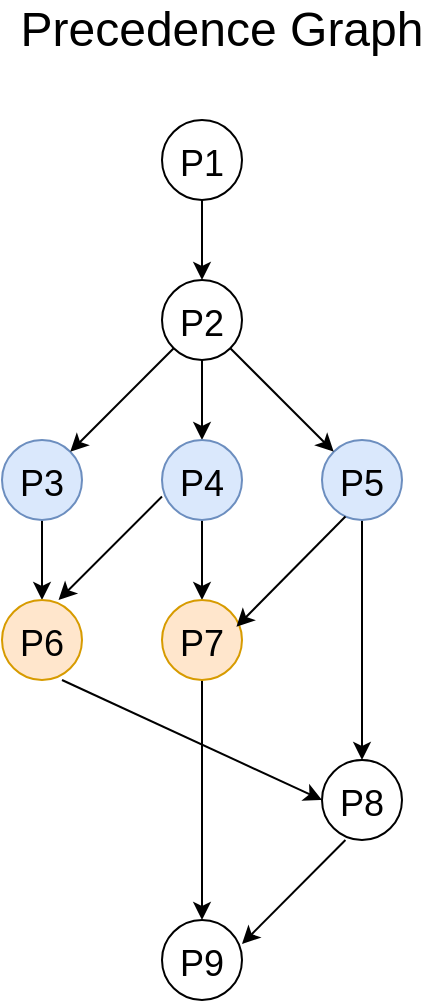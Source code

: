 <mxfile version="20.1.1" type="device" pages="3"><diagram id="eyRFxHHJloHG1FlrO1kA" name="Precedence graph"><mxGraphModel dx="1038" dy="571" grid="1" gridSize="10" guides="1" tooltips="1" connect="1" arrows="1" fold="1" page="1" pageScale="1" pageWidth="827" pageHeight="1169" math="0" shadow="0"><root><mxCell id="0"/><mxCell id="1" parent="0"/><mxCell id="uyvANpu6UTvU_eHfuePQ-1" value="&lt;font style=&quot;font-size: 24px;&quot;&gt;Precedence Graph&lt;/font&gt;" style="text;html=1;strokeColor=none;fillColor=none;align=center;verticalAlign=middle;whiteSpace=wrap;rounded=0;" vertex="1" parent="1"><mxGeometry x="320" y="100" width="220" height="30" as="geometry"/></mxCell><mxCell id="uyvANpu6UTvU_eHfuePQ-8" value="" style="edgeStyle=orthogonalEdgeStyle;rounded=0;orthogonalLoop=1;jettySize=auto;html=1;fontSize=18;" edge="1" parent="1" source="uyvANpu6UTvU_eHfuePQ-2" target="uyvANpu6UTvU_eHfuePQ-3"><mxGeometry relative="1" as="geometry"/></mxCell><mxCell id="uyvANpu6UTvU_eHfuePQ-2" value="&lt;font style=&quot;font-size: 18px;&quot;&gt;P1&lt;/font&gt;" style="ellipse;whiteSpace=wrap;html=1;aspect=fixed;fontSize=24;" vertex="1" parent="1"><mxGeometry x="400" y="160" width="40" height="40" as="geometry"/></mxCell><mxCell id="uyvANpu6UTvU_eHfuePQ-16" style="edgeStyle=orthogonalEdgeStyle;rounded=0;orthogonalLoop=1;jettySize=auto;html=1;exitX=0.5;exitY=1;exitDx=0;exitDy=0;entryX=0.5;entryY=0;entryDx=0;entryDy=0;fontSize=18;" edge="1" parent="1" source="uyvANpu6UTvU_eHfuePQ-3" target="uyvANpu6UTvU_eHfuePQ-6"><mxGeometry relative="1" as="geometry"/></mxCell><mxCell id="uyvANpu6UTvU_eHfuePQ-3" value="&lt;font style=&quot;font-size: 18px;&quot;&gt;P2&lt;/font&gt;" style="ellipse;whiteSpace=wrap;html=1;aspect=fixed;fontSize=24;" vertex="1" parent="1"><mxGeometry x="400" y="240" width="40" height="40" as="geometry"/></mxCell><mxCell id="uyvANpu6UTvU_eHfuePQ-17" style="edgeStyle=orthogonalEdgeStyle;rounded=0;orthogonalLoop=1;jettySize=auto;html=1;exitX=0.5;exitY=1;exitDx=0;exitDy=0;fontSize=18;" edge="1" parent="1" source="uyvANpu6UTvU_eHfuePQ-4" target="uyvANpu6UTvU_eHfuePQ-7"><mxGeometry relative="1" as="geometry"/></mxCell><mxCell id="uyvANpu6UTvU_eHfuePQ-4" value="&lt;font style=&quot;font-size: 18px;&quot;&gt;P3&lt;/font&gt;" style="ellipse;whiteSpace=wrap;html=1;aspect=fixed;fontSize=24;fillColor=#dae8fc;strokeColor=#6c8ebf;" vertex="1" parent="1"><mxGeometry x="320" y="320" width="40" height="40" as="geometry"/></mxCell><mxCell id="uyvANpu6UTvU_eHfuePQ-21" style="edgeStyle=orthogonalEdgeStyle;rounded=0;orthogonalLoop=1;jettySize=auto;html=1;entryX=0.5;entryY=0;entryDx=0;entryDy=0;fontSize=18;" edge="1" parent="1" source="uyvANpu6UTvU_eHfuePQ-5" target="uyvANpu6UTvU_eHfuePQ-10"><mxGeometry relative="1" as="geometry"/></mxCell><mxCell id="uyvANpu6UTvU_eHfuePQ-5" value="&lt;font style=&quot;font-size: 18px;&quot;&gt;P5&lt;/font&gt;" style="ellipse;whiteSpace=wrap;html=1;aspect=fixed;fontSize=24;fillColor=#dae8fc;strokeColor=#6c8ebf;" vertex="1" parent="1"><mxGeometry x="480" y="320" width="40" height="40" as="geometry"/></mxCell><mxCell id="uyvANpu6UTvU_eHfuePQ-19" style="edgeStyle=orthogonalEdgeStyle;rounded=0;orthogonalLoop=1;jettySize=auto;html=1;exitX=0.5;exitY=1;exitDx=0;exitDy=0;entryX=0.5;entryY=0;entryDx=0;entryDy=0;fontSize=18;" edge="1" parent="1" source="uyvANpu6UTvU_eHfuePQ-6" target="uyvANpu6UTvU_eHfuePQ-9"><mxGeometry relative="1" as="geometry"/></mxCell><mxCell id="uyvANpu6UTvU_eHfuePQ-6" value="&lt;font style=&quot;font-size: 18px;&quot;&gt;P4&lt;br&gt;&lt;/font&gt;" style="ellipse;whiteSpace=wrap;html=1;aspect=fixed;fontSize=24;fillColor=#dae8fc;strokeColor=#6c8ebf;" vertex="1" parent="1"><mxGeometry x="400" y="320" width="40" height="40" as="geometry"/></mxCell><mxCell id="uyvANpu6UTvU_eHfuePQ-7" value="&lt;font style=&quot;font-size: 18px;&quot;&gt;P6&lt;/font&gt;" style="ellipse;whiteSpace=wrap;html=1;aspect=fixed;fontSize=24;fillColor=#ffe6cc;strokeColor=#d79b00;" vertex="1" parent="1"><mxGeometry x="320" y="400" width="40" height="40" as="geometry"/></mxCell><mxCell id="uyvANpu6UTvU_eHfuePQ-22" style="edgeStyle=orthogonalEdgeStyle;rounded=0;orthogonalLoop=1;jettySize=auto;html=1;exitX=0.5;exitY=1;exitDx=0;exitDy=0;fontSize=18;" edge="1" parent="1" source="uyvANpu6UTvU_eHfuePQ-9" target="uyvANpu6UTvU_eHfuePQ-11"><mxGeometry relative="1" as="geometry"/></mxCell><mxCell id="uyvANpu6UTvU_eHfuePQ-9" value="&lt;font style=&quot;font-size: 18px;&quot;&gt;P7&lt;/font&gt;" style="ellipse;whiteSpace=wrap;html=1;aspect=fixed;fontSize=24;fillColor=#ffe6cc;strokeColor=#d79b00;" vertex="1" parent="1"><mxGeometry x="400" y="400" width="40" height="40" as="geometry"/></mxCell><mxCell id="uyvANpu6UTvU_eHfuePQ-10" value="&lt;font style=&quot;font-size: 18px;&quot;&gt;P8&lt;/font&gt;" style="ellipse;whiteSpace=wrap;html=1;aspect=fixed;fontSize=24;" vertex="1" parent="1"><mxGeometry x="480" y="480" width="40" height="40" as="geometry"/></mxCell><mxCell id="uyvANpu6UTvU_eHfuePQ-11" value="&lt;font style=&quot;font-size: 18px;&quot;&gt;P9&lt;/font&gt;" style="ellipse;whiteSpace=wrap;html=1;aspect=fixed;fontSize=24;" vertex="1" parent="1"><mxGeometry x="400" y="560" width="40" height="40" as="geometry"/></mxCell><mxCell id="uyvANpu6UTvU_eHfuePQ-14" value="" style="endArrow=classic;html=1;rounded=0;fontSize=18;exitX=0;exitY=1;exitDx=0;exitDy=0;entryX=1;entryY=0;entryDx=0;entryDy=0;" edge="1" parent="1" source="uyvANpu6UTvU_eHfuePQ-3" target="uyvANpu6UTvU_eHfuePQ-4"><mxGeometry width="50" height="50" relative="1" as="geometry"><mxPoint x="390" y="360" as="sourcePoint"/><mxPoint x="440" y="310" as="targetPoint"/></mxGeometry></mxCell><mxCell id="uyvANpu6UTvU_eHfuePQ-15" value="" style="endArrow=classic;html=1;rounded=0;fontSize=18;exitX=1;exitY=1;exitDx=0;exitDy=0;entryX=0;entryY=0;entryDx=0;entryDy=0;" edge="1" parent="1" source="uyvANpu6UTvU_eHfuePQ-3" target="uyvANpu6UTvU_eHfuePQ-5"><mxGeometry width="50" height="50" relative="1" as="geometry"><mxPoint x="415.858" y="284.142" as="sourcePoint"/><mxPoint x="364.142" y="335.858" as="targetPoint"/></mxGeometry></mxCell><mxCell id="uyvANpu6UTvU_eHfuePQ-18" value="" style="endArrow=classic;html=1;rounded=0;fontSize=18;exitX=0;exitY=1;exitDx=0;exitDy=0;entryX=1;entryY=0;entryDx=0;entryDy=0;" edge="1" parent="1"><mxGeometry width="50" height="50" relative="1" as="geometry"><mxPoint x="399.998" y="348.282" as="sourcePoint"/><mxPoint x="348.282" y="399.998" as="targetPoint"/></mxGeometry></mxCell><mxCell id="uyvANpu6UTvU_eHfuePQ-23" value="" style="endArrow=classic;html=1;rounded=0;fontSize=18;exitX=0;exitY=1;exitDx=0;exitDy=0;entryX=0.93;entryY=0.335;entryDx=0;entryDy=0;entryPerimeter=0;" edge="1" parent="1" target="uyvANpu6UTvU_eHfuePQ-9"><mxGeometry width="50" height="50" relative="1" as="geometry"><mxPoint x="491.718" y="358.282" as="sourcePoint"/><mxPoint x="440.002" y="409.998" as="targetPoint"/></mxGeometry></mxCell><mxCell id="uyvANpu6UTvU_eHfuePQ-24" value="" style="endArrow=classic;html=1;rounded=0;fontSize=18;exitX=1;exitY=1;exitDx=0;exitDy=0;entryX=0;entryY=0.5;entryDx=0;entryDy=0;" edge="1" parent="1" target="uyvANpu6UTvU_eHfuePQ-10"><mxGeometry width="50" height="50" relative="1" as="geometry"><mxPoint x="350.002" y="440.002" as="sourcePoint"/><mxPoint x="401.718" y="491.718" as="targetPoint"/></mxGeometry></mxCell><mxCell id="uyvANpu6UTvU_eHfuePQ-25" value="" style="endArrow=classic;html=1;rounded=0;fontSize=18;exitX=0;exitY=1;exitDx=0;exitDy=0;" edge="1" parent="1"><mxGeometry width="50" height="50" relative="1" as="geometry"><mxPoint x="491.718" y="520.002" as="sourcePoint"/><mxPoint x="440" y="572" as="targetPoint"/></mxGeometry></mxCell></root></mxGraphModel></diagram><diagram id="53gjy6ZnVSz_hbQL2cA7" name="Maximally parallel system"><mxGraphModel dx="1038" dy="1740" grid="1" gridSize="10" guides="1" tooltips="1" connect="1" arrows="1" fold="1" page="1" pageScale="1" pageWidth="827" pageHeight="1169" math="0" shadow="0"><root><mxCell id="0"/><mxCell id="1" parent="0"/><mxCell id="4QEwD9E7z2s7_j--LsPG-1" value="&lt;font style=&quot;font-size: 18px;&quot;&gt;P1&lt;/font&gt;" style="ellipse;whiteSpace=wrap;html=1;aspect=fixed;fontSize=24;" vertex="1" parent="1"><mxGeometry x="320" y="40" width="40" height="40" as="geometry"/></mxCell><mxCell id="4QEwD9E7z2s7_j--LsPG-35" style="edgeStyle=orthogonalEdgeStyle;rounded=0;orthogonalLoop=1;jettySize=auto;html=1;exitX=0.5;exitY=1;exitDx=0;exitDy=0;fontSize=18;" edge="1" parent="1" source="4QEwD9E7z2s7_j--LsPG-2" target="4QEwD9E7z2s7_j--LsPG-26"><mxGeometry relative="1" as="geometry"/></mxCell><mxCell id="4QEwD9E7z2s7_j--LsPG-36" style="edgeStyle=orthogonalEdgeStyle;rounded=0;orthogonalLoop=1;jettySize=auto;html=1;exitX=1;exitY=0.5;exitDx=0;exitDy=0;entryX=0;entryY=0.5;entryDx=0;entryDy=0;fontSize=18;" edge="1" parent="1" source="4QEwD9E7z2s7_j--LsPG-2" target="4QEwD9E7z2s7_j--LsPG-5"><mxGeometry relative="1" as="geometry"/></mxCell><mxCell id="4QEwD9E7z2s7_j--LsPG-2" value="&lt;font style=&quot;font-size: 18px;&quot;&gt;P5&lt;/font&gt;" style="ellipse;whiteSpace=wrap;html=1;aspect=fixed;fontSize=24;" vertex="1" parent="1"><mxGeometry x="360" y="120" width="40" height="40" as="geometry"/></mxCell><mxCell id="4QEwD9E7z2s7_j--LsPG-5" value="&lt;font style=&quot;font-size: 18px;&quot;&gt;P8&lt;/font&gt;" style="ellipse;whiteSpace=wrap;html=1;aspect=fixed;fontSize=24;" vertex="1" parent="1"><mxGeometry x="440" y="120" width="40" height="40" as="geometry"/></mxCell><mxCell id="4QEwD9E7z2s7_j--LsPG-7" value="" style="endArrow=classic;html=1;rounded=0;fontSize=18;exitX=0;exitY=0.5;exitDx=0;exitDy=0;entryX=0.5;entryY=0;entryDx=0;entryDy=0;" edge="1" parent="1" source="4QEwD9E7z2s7_j--LsPG-1"><mxGeometry width="50" height="50" relative="1" as="geometry"><mxPoint x="110" y="180" as="sourcePoint"/><mxPoint x="220" y="120" as="targetPoint"/></mxGeometry></mxCell><mxCell id="4QEwD9E7z2s7_j--LsPG-8" value="" style="endArrow=classic;html=1;rounded=0;fontSize=18;entryX=0.5;entryY=0;entryDx=0;entryDy=0;exitX=0;exitY=1;exitDx=0;exitDy=0;" edge="1" parent="1" source="4QEwD9E7z2s7_j--LsPG-1"><mxGeometry width="50" height="50" relative="1" as="geometry"><mxPoint x="330" y="70" as="sourcePoint"/><mxPoint x="300" y="120" as="targetPoint"/></mxGeometry></mxCell><mxCell id="4QEwD9E7z2s7_j--LsPG-9" value="" style="endArrow=classic;html=1;rounded=0;fontSize=18;exitX=1;exitY=1;exitDx=0;exitDy=0;entryX=0.5;entryY=0;entryDx=0;entryDy=0;" edge="1" parent="1" source="4QEwD9E7z2s7_j--LsPG-1" target="4QEwD9E7z2s7_j--LsPG-2"><mxGeometry width="50" height="50" relative="1" as="geometry"><mxPoint x="340" y="80" as="sourcePoint"/><mxPoint x="310" y="130" as="targetPoint"/></mxGeometry></mxCell><mxCell id="4QEwD9E7z2s7_j--LsPG-10" value="" style="endArrow=classic;html=1;rounded=0;fontSize=18;exitX=1;exitY=0.5;exitDx=0;exitDy=0;entryX=0.5;entryY=0;entryDx=0;entryDy=0;" edge="1" parent="1" source="4QEwD9E7z2s7_j--LsPG-1" target="4QEwD9E7z2s7_j--LsPG-5"><mxGeometry width="50" height="50" relative="1" as="geometry"><mxPoint x="330" y="70" as="sourcePoint"/><mxPoint x="230" y="130" as="targetPoint"/></mxGeometry></mxCell><mxCell id="4QEwD9E7z2s7_j--LsPG-11" value="&lt;font style=&quot;font-size: 18px;&quot;&gt;P2&lt;/font&gt;" style="ellipse;whiteSpace=wrap;html=1;aspect=fixed;fontSize=24;" vertex="1" parent="1"><mxGeometry x="100" y="180" width="40" height="40" as="geometry"/></mxCell><mxCell id="4QEwD9E7z2s7_j--LsPG-12" value="" style="endArrow=classic;html=1;rounded=0;fontSize=18;exitX=1;exitY=0;exitDx=0;exitDy=0;entryX=0;entryY=1;entryDx=0;entryDy=0;" edge="1" parent="1" source="4QEwD9E7z2s7_j--LsPG-11"><mxGeometry width="50" height="50" relative="1" as="geometry"><mxPoint x="140" y="210" as="sourcePoint"/><mxPoint x="205.858" y="154.142" as="targetPoint"/></mxGeometry></mxCell><mxCell id="4QEwD9E7z2s7_j--LsPG-13" value="" style="endArrow=classic;html=1;rounded=0;fontSize=18;exitX=1;exitY=0.5;exitDx=0;exitDy=0;entryX=0;entryY=1;entryDx=0;entryDy=0;" edge="1" parent="1" source="4QEwD9E7z2s7_j--LsPG-11"><mxGeometry width="50" height="50" relative="1" as="geometry"><mxPoint x="144.142" y="195.858" as="sourcePoint"/><mxPoint x="285.858" y="154.142" as="targetPoint"/></mxGeometry></mxCell><mxCell id="4QEwD9E7z2s7_j--LsPG-14" value="&lt;font style=&quot;font-size: 18px;&quot;&gt;P9&lt;/font&gt;" style="ellipse;whiteSpace=wrap;html=1;aspect=fixed;fontSize=24;" vertex="1" parent="1"><mxGeometry x="460" y="306" width="40" height="40" as="geometry"/></mxCell><mxCell id="4QEwD9E7z2s7_j--LsPG-16" value="" style="endArrow=classic;html=1;rounded=0;fontSize=18;entryX=0;entryY=0.5;entryDx=0;entryDy=0;exitX=1;exitY=1;exitDx=0;exitDy=0;" edge="1" parent="1" source="4QEwD9E7z2s7_j--LsPG-11" target="4QEwD9E7z2s7_j--LsPG-14"><mxGeometry width="50" height="50" relative="1" as="geometry"><mxPoint x="140" y="210" as="sourcePoint"/><mxPoint x="295.858" y="164.142" as="targetPoint"/></mxGeometry></mxCell><mxCell id="4QEwD9E7z2s7_j--LsPG-39" style="edgeStyle=orthogonalEdgeStyle;rounded=0;orthogonalLoop=1;jettySize=auto;html=1;exitX=1;exitY=0.5;exitDx=0;exitDy=0;entryX=0;entryY=1;entryDx=0;entryDy=0;fontSize=18;" edge="1" parent="1" source="4QEwD9E7z2s7_j--LsPG-17" target="4QEwD9E7z2s7_j--LsPG-14"><mxGeometry relative="1" as="geometry"/></mxCell><mxCell id="4QEwD9E7z2s7_j--LsPG-17" value="&lt;font style=&quot;font-size: 18px;&quot;&gt;P7&lt;/font&gt;" style="ellipse;whiteSpace=wrap;html=1;aspect=fixed;fontSize=24;" vertex="1" parent="1"><mxGeometry x="200" y="320" width="40" height="40" as="geometry"/></mxCell><mxCell id="4QEwD9E7z2s7_j--LsPG-19" value="" style="endArrow=classic;html=1;rounded=0;fontSize=18;exitX=0.5;exitY=1;exitDx=0;exitDy=0;entryX=0;entryY=0.5;entryDx=0;entryDy=0;" edge="1" parent="1" source="4QEwD9E7z2s7_j--LsPG-11" target="4QEwD9E7z2s7_j--LsPG-17"><mxGeometry width="50" height="50" relative="1" as="geometry"><mxPoint x="150" y="210" as="sourcePoint"/><mxPoint x="295.858" y="164.142" as="targetPoint"/></mxGeometry></mxCell><mxCell id="4QEwD9E7z2s7_j--LsPG-29" style="edgeStyle=orthogonalEdgeStyle;rounded=0;orthogonalLoop=1;jettySize=auto;html=1;exitX=0.5;exitY=1;exitDx=0;exitDy=0;entryX=0.5;entryY=0;entryDx=0;entryDy=0;fontSize=18;" edge="1" parent="1" source="4QEwD9E7z2s7_j--LsPG-22" target="4QEwD9E7z2s7_j--LsPG-17"><mxGeometry relative="1" as="geometry"/></mxCell><mxCell id="4QEwD9E7z2s7_j--LsPG-22" value="&lt;font style=&quot;font-size: 18px;&quot;&gt;P4&lt;/font&gt;" style="ellipse;whiteSpace=wrap;html=1;aspect=fixed;fontSize=24;" vertex="1" parent="1"><mxGeometry x="200" y="120" width="40" height="40" as="geometry"/></mxCell><mxCell id="4QEwD9E7z2s7_j--LsPG-24" style="edgeStyle=orthogonalEdgeStyle;rounded=0;orthogonalLoop=1;jettySize=auto;html=1;exitX=1;exitY=0.5;exitDx=0;exitDy=0;fontSize=18;" edge="1" parent="1" source="4QEwD9E7z2s7_j--LsPG-23" target="4QEwD9E7z2s7_j--LsPG-2"><mxGeometry relative="1" as="geometry"/></mxCell><mxCell id="4QEwD9E7z2s7_j--LsPG-33" value="" style="edgeStyle=orthogonalEdgeStyle;rounded=0;orthogonalLoop=1;jettySize=auto;html=1;fontSize=18;" edge="1" parent="1" source="4QEwD9E7z2s7_j--LsPG-23" target="4QEwD9E7z2s7_j--LsPG-2"><mxGeometry relative="1" as="geometry"/></mxCell><mxCell id="4QEwD9E7z2s7_j--LsPG-23" value="&lt;font style=&quot;font-size: 18px;&quot;&gt;P3&lt;/font&gt;" style="ellipse;whiteSpace=wrap;html=1;aspect=fixed;fontSize=24;" vertex="1" parent="1"><mxGeometry x="280" y="120" width="40" height="40" as="geometry"/></mxCell><mxCell id="4QEwD9E7z2s7_j--LsPG-26" value="&lt;font style=&quot;font-size: 18px;&quot;&gt;P6&lt;/font&gt;" style="ellipse;whiteSpace=wrap;html=1;aspect=fixed;fontSize=24;" vertex="1" parent="1"><mxGeometry x="360" y="200" width="40" height="40" as="geometry"/></mxCell><mxCell id="4QEwD9E7z2s7_j--LsPG-27" value="" style="endArrow=classic;html=1;rounded=0;fontSize=18;exitX=1;exitY=1;exitDx=0;exitDy=0;entryX=0.19;entryY=0.335;entryDx=0;entryDy=0;entryPerimeter=0;" edge="1" parent="1" target="4QEwD9E7z2s7_j--LsPG-26"><mxGeometry width="50" height="50" relative="1" as="geometry"><mxPoint x="310.002" y="154.142" as="sourcePoint"/><mxPoint x="335.86" y="200" as="targetPoint"/></mxGeometry></mxCell><mxCell id="4QEwD9E7z2s7_j--LsPG-28" value="" style="endArrow=classic;html=1;rounded=0;fontSize=18;exitX=1;exitY=0.5;exitDx=0;exitDy=0;entryX=0;entryY=0.5;entryDx=0;entryDy=0;" edge="1" parent="1" target="4QEwD9E7z2s7_j--LsPG-26"><mxGeometry width="50" height="50" relative="1" as="geometry"><mxPoint x="220" y="160" as="sourcePoint"/><mxPoint x="320" y="220" as="targetPoint"/></mxGeometry></mxCell><mxCell id="4QEwD9E7z2s7_j--LsPG-31" value="" style="endArrow=classic;html=1;rounded=0;fontSize=18;exitX=0.5;exitY=1;exitDx=0;exitDy=0;entryX=0;entryY=0;entryDx=0;entryDy=0;" edge="1" parent="1" source="4QEwD9E7z2s7_j--LsPG-22" target="4QEwD9E7z2s7_j--LsPG-14"><mxGeometry width="50" height="50" relative="1" as="geometry"><mxPoint x="230" y="170" as="sourcePoint"/><mxPoint x="370" y="230" as="targetPoint"/></mxGeometry></mxCell><mxCell id="4QEwD9E7z2s7_j--LsPG-34" value="" style="curved=1;endArrow=classic;html=1;rounded=0;fontSize=18;exitX=0;exitY=0;exitDx=0;exitDy=0;entryX=1;entryY=1;entryDx=0;entryDy=0;" edge="1" parent="1" source="4QEwD9E7z2s7_j--LsPG-22" target="4QEwD9E7z2s7_j--LsPG-2"><mxGeometry width="50" height="50" relative="1" as="geometry"><mxPoint x="160" y="130" as="sourcePoint"/><mxPoint x="210" y="80" as="targetPoint"/><Array as="points"><mxPoint x="210" y="130"/><mxPoint x="160" y="80"/><mxPoint x="530" y="-60"/><mxPoint x="590" y="240"/></Array></mxGeometry></mxCell><mxCell id="4QEwD9E7z2s7_j--LsPG-38" value="" style="endArrow=classic;html=1;rounded=0;fontSize=18;entryX=0.5;entryY=1;entryDx=0;entryDy=0;exitX=1;exitY=0.5;exitDx=0;exitDy=0;" edge="1" parent="1" source="4QEwD9E7z2s7_j--LsPG-26" target="4QEwD9E7z2s7_j--LsPG-5"><mxGeometry width="50" height="50" relative="1" as="geometry"><mxPoint x="335.858" y="84.142" as="sourcePoint"/><mxPoint x="310" y="130" as="targetPoint"/></mxGeometry></mxCell><mxCell id="JXXzvqWhJv2UfKW0ognp-1" value="&lt;font style=&quot;font-size: 24px;&quot;&gt;Maximally Parallel System&lt;/font&gt;" style="text;html=1;strokeColor=none;fillColor=none;align=center;verticalAlign=middle;whiteSpace=wrap;rounded=0;" vertex="1" parent="1"><mxGeometry x="180" y="-80" width="300" height="30" as="geometry"/></mxCell></root></mxGraphModel></diagram><diagram id="qgPuPSCd5e6mWFVzDhEU" name="Determinate system"><mxGraphModel dx="1038" dy="513" grid="1" gridSize="10" guides="1" tooltips="1" connect="1" arrows="1" fold="1" page="1" pageScale="1" pageWidth="827" pageHeight="1169" math="0" shadow="0"><root><mxCell id="0"/><mxCell id="1" parent="0"/><mxCell id="tUu-SMyA-EAcBiil4I-Z-1" value="&lt;font style=&quot;font-size: 24px;&quot;&gt;Determinate System&lt;/font&gt;" style="text;html=1;align=center;verticalAlign=middle;whiteSpace=wrap;rounded=0;" vertex="1" parent="1"><mxGeometry x="200" y="130" width="300" height="30" as="geometry"/></mxCell><mxCell id="lQ5TpRo_0GZ0H6HA5gNF-4" value="&lt;font style=&quot;font-size: 18px;&quot;&gt;P2&lt;/font&gt;" style="ellipse;whiteSpace=wrap;html=1;aspect=fixed;fontSize=24;" vertex="1" parent="1"><mxGeometry x="340" y="280" width="40" height="40" as="geometry"/></mxCell><mxCell id="lQ5TpRo_0GZ0H6HA5gNF-6" value="&lt;font style=&quot;font-size: 18px;&quot;&gt;P3&lt;/font&gt;" style="ellipse;whiteSpace=wrap;html=1;aspect=fixed;fontSize=24;" vertex="1" parent="1"><mxGeometry x="260" y="390" width="40" height="40" as="geometry"/></mxCell><mxCell id="lQ5TpRo_0GZ0H6HA5gNF-10" value="&lt;font style=&quot;font-size: 18px;&quot;&gt;P4&lt;br&gt;&lt;/font&gt;" style="ellipse;whiteSpace=wrap;html=1;aspect=fixed;fontSize=24;" vertex="1" parent="1"><mxGeometry x="420" y="390" width="40" height="40" as="geometry"/></mxCell><mxCell id="lQ5TpRo_0GZ0H6HA5gNF-28" style="edgeStyle=orthogonalEdgeStyle;rounded=0;orthogonalLoop=1;jettySize=auto;html=1;exitX=0.5;exitY=1;exitDx=0;exitDy=0;entryX=0.5;entryY=0;entryDx=0;entryDy=0;fontSize=18;" edge="1" parent="1" source="lQ5TpRo_0GZ0H6HA5gNF-11" target="lQ5TpRo_0GZ0H6HA5gNF-14"><mxGeometry relative="1" as="geometry"/></mxCell><mxCell id="lQ5TpRo_0GZ0H6HA5gNF-11" value="&lt;font style=&quot;font-size: 18px;&quot;&gt;P6&lt;/font&gt;" style="ellipse;whiteSpace=wrap;html=1;aspect=fixed;fontSize=24;" vertex="1" parent="1"><mxGeometry x="280" y="560" width="40" height="40" as="geometry"/></mxCell><mxCell id="lQ5TpRo_0GZ0H6HA5gNF-29" style="edgeStyle=orthogonalEdgeStyle;rounded=0;orthogonalLoop=1;jettySize=auto;html=1;exitX=0.5;exitY=1;exitDx=0;exitDy=0;entryX=0.5;entryY=0;entryDx=0;entryDy=0;fontSize=18;" edge="1" parent="1" source="lQ5TpRo_0GZ0H6HA5gNF-13" target="lQ5TpRo_0GZ0H6HA5gNF-15"><mxGeometry relative="1" as="geometry"/></mxCell><mxCell id="lQ5TpRo_0GZ0H6HA5gNF-13" value="&lt;font style=&quot;font-size: 18px;&quot;&gt;P7&lt;/font&gt;" style="ellipse;whiteSpace=wrap;html=1;aspect=fixed;fontSize=24;" vertex="1" parent="1"><mxGeometry x="400" y="560" width="40" height="40" as="geometry"/></mxCell><mxCell id="lQ5TpRo_0GZ0H6HA5gNF-30" style="edgeStyle=orthogonalEdgeStyle;rounded=0;orthogonalLoop=1;jettySize=auto;html=1;exitX=1;exitY=0.5;exitDx=0;exitDy=0;fontSize=18;" edge="1" parent="1" source="lQ5TpRo_0GZ0H6HA5gNF-14" target="lQ5TpRo_0GZ0H6HA5gNF-15"><mxGeometry relative="1" as="geometry"/></mxCell><mxCell id="lQ5TpRo_0GZ0H6HA5gNF-14" value="&lt;font style=&quot;font-size: 18px;&quot;&gt;P8&lt;/font&gt;" style="ellipse;whiteSpace=wrap;html=1;aspect=fixed;fontSize=24;" vertex="1" parent="1"><mxGeometry x="280" y="680" width="40" height="40" as="geometry"/></mxCell><mxCell id="lQ5TpRo_0GZ0H6HA5gNF-15" value="&lt;font style=&quot;font-size: 18px;&quot;&gt;P9&lt;/font&gt;" style="ellipse;whiteSpace=wrap;html=1;aspect=fixed;fontSize=24;" vertex="1" parent="1"><mxGeometry x="400" y="680" width="40" height="40" as="geometry"/></mxCell><mxCell id="lQ5TpRo_0GZ0H6HA5gNF-16" value="" style="endArrow=classic;html=1;rounded=0;fontSize=18;exitX=0;exitY=1;exitDx=0;exitDy=0;entryX=1;entryY=0;entryDx=0;entryDy=0;" edge="1" parent="1" source="lQ5TpRo_0GZ0H6HA5gNF-4" target="lQ5TpRo_0GZ0H6HA5gNF-6"><mxGeometry width="50" height="50" relative="1" as="geometry"><mxPoint x="330" y="430" as="sourcePoint"/><mxPoint x="380" y="380" as="targetPoint"/></mxGeometry></mxCell><mxCell id="lQ5TpRo_0GZ0H6HA5gNF-18" value="" style="endArrow=classic;html=1;rounded=0;fontSize=18;exitX=0;exitY=1;exitDx=0;exitDy=0;entryX=1;entryY=0;entryDx=0;entryDy=0;" edge="1" parent="1" target="lQ5TpRo_0GZ0H6HA5gNF-24"><mxGeometry width="50" height="50" relative="1" as="geometry"><mxPoint x="431.718" y="428.282" as="sourcePoint"/><mxPoint x="380.002" y="479.998" as="targetPoint"/></mxGeometry></mxCell><mxCell id="lQ5TpRo_0GZ0H6HA5gNF-24" value="&lt;font style=&quot;font-size: 18px;&quot;&gt;P5&lt;/font&gt;" style="ellipse;whiteSpace=wrap;html=1;aspect=fixed;fontSize=24;" vertex="1" parent="1"><mxGeometry x="340" y="480" width="40" height="40" as="geometry"/></mxCell><mxCell id="lQ5TpRo_0GZ0H6HA5gNF-25" value="" style="endArrow=classic;html=1;rounded=0;fontSize=18;entryX=0;entryY=0;entryDx=0;entryDy=0;exitX=1;exitY=1;exitDx=0;exitDy=0;" edge="1" parent="1" source="lQ5TpRo_0GZ0H6HA5gNF-4"><mxGeometry width="50" height="50" relative="1" as="geometry"><mxPoint x="440" y="290" as="sourcePoint"/><mxPoint x="431.716" y="389.996" as="targetPoint"/></mxGeometry></mxCell><mxCell id="lQ5TpRo_0GZ0H6HA5gNF-26" value="" style="endArrow=classic;html=1;rounded=0;fontSize=18;exitX=1;exitY=1;exitDx=0;exitDy=0;entryX=0;entryY=0;entryDx=0;entryDy=0;" edge="1" parent="1" target="lQ5TpRo_0GZ0H6HA5gNF-24"><mxGeometry width="50" height="50" relative="1" as="geometry"><mxPoint x="280" y="428.28" as="sourcePoint"/><mxPoint x="331.716" y="479.996" as="targetPoint"/></mxGeometry></mxCell><mxCell id="lQ5TpRo_0GZ0H6HA5gNF-32" value="" style="endArrow=classic;html=1;rounded=0;fontSize=18;exitX=0;exitY=1;exitDx=0;exitDy=0;entryX=1;entryY=0;entryDx=0;entryDy=0;" edge="1" parent="1" source="lQ5TpRo_0GZ0H6HA5gNF-24" target="lQ5TpRo_0GZ0H6HA5gNF-11"><mxGeometry width="50" height="50" relative="1" as="geometry"><mxPoint x="339.998" y="510.002" as="sourcePoint"/><mxPoint x="282.422" y="567.578" as="targetPoint"/></mxGeometry></mxCell><mxCell id="lQ5TpRo_0GZ0H6HA5gNF-33" value="" style="endArrow=classic;html=1;rounded=0;fontSize=18;entryX=0;entryY=0;entryDx=0;entryDy=0;" edge="1" parent="1" target="lQ5TpRo_0GZ0H6HA5gNF-13"><mxGeometry width="50" height="50" relative="1" as="geometry"><mxPoint x="370" y="520" as="sourcePoint"/><mxPoint x="439.998" y="567.578" as="targetPoint"/></mxGeometry></mxCell><mxCell id="lQ5TpRo_0GZ0H6HA5gNF-37" style="edgeStyle=orthogonalEdgeStyle;rounded=0;orthogonalLoop=1;jettySize=auto;html=1;exitX=0.5;exitY=1;exitDx=0;exitDy=0;entryX=0.5;entryY=0;entryDx=0;entryDy=0;fontSize=18;" edge="1" parent="1" source="lQ5TpRo_0GZ0H6HA5gNF-36" target="lQ5TpRo_0GZ0H6HA5gNF-4"><mxGeometry relative="1" as="geometry"/></mxCell><mxCell id="lQ5TpRo_0GZ0H6HA5gNF-36" value="&lt;font style=&quot;font-size: 18px;&quot;&gt;P1&lt;/font&gt;" style="ellipse;whiteSpace=wrap;html=1;aspect=fixed;fontSize=24;" vertex="1" parent="1"><mxGeometry x="340" y="200" width="40" height="40" as="geometry"/></mxCell></root></mxGraphModel></diagram></mxfile>